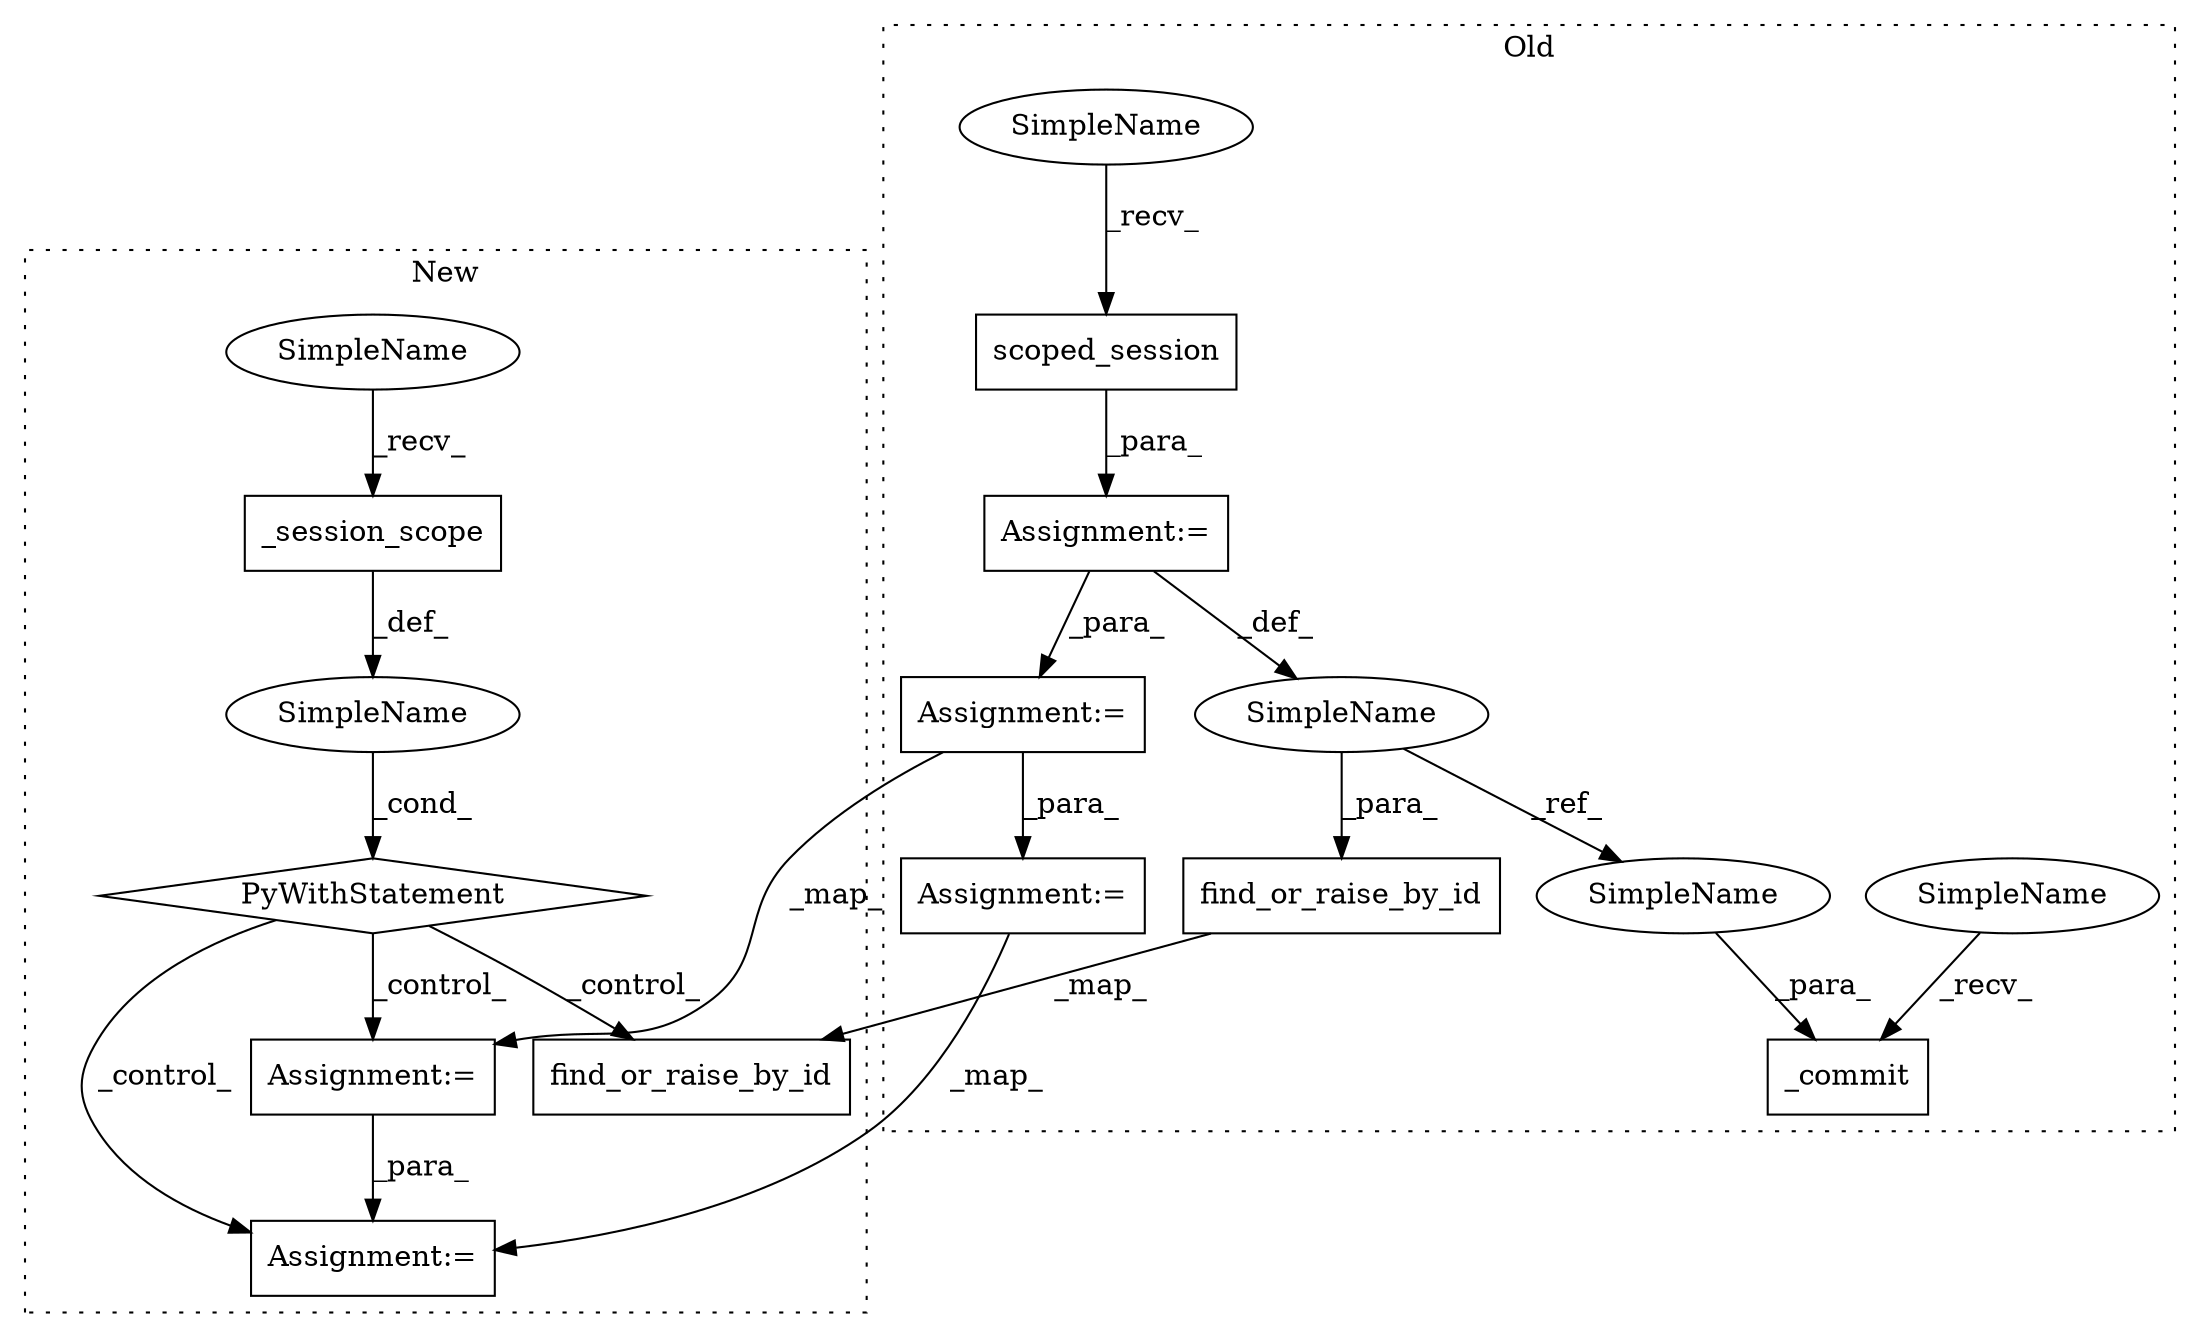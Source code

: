 digraph G {
subgraph cluster0 {
1 [label="_commit" a="32" s="9378,9393" l="8,1" shape="box"];
4 [label="scoped_session" a="32" s="8999" l="16" shape="box"];
5 [label="Assignment:=" a="7" s="8993" l="1" shape="box"];
8 [label="Assignment:=" a="7" s="9092" l="1" shape="box"];
10 [label="Assignment:=" a="7" s="9176" l="12" shape="box"];
12 [label="find_or_raise_by_id" a="32" s="9039,9075" l="20,1" shape="box"];
13 [label="SimpleName" a="42" s="8986" l="7" shape="ellipse"];
14 [label="SimpleName" a="42" s="9373" l="4" shape="ellipse"];
15 [label="SimpleName" a="42" s="8994" l="4" shape="ellipse"];
17 [label="SimpleName" a="42" s="9386" l="7" shape="ellipse"];
label = "Old";
style="dotted";
}
subgraph cluster1 {
2 [label="PyWithStatement" a="104" s="8997,9028" l="10,2" shape="diamond"];
3 [label="_session_scope" a="32" s="9012" l="16" shape="box"];
6 [label="SimpleName" a="42" s="" l="" shape="ellipse"];
7 [label="Assignment:=" a="7" s="9130" l="1" shape="box"];
9 [label="Assignment:=" a="7" s="9216" l="14" shape="box"];
11 [label="find_or_raise_by_id" a="32" s="9075,9111" l="20,1" shape="box"];
16 [label="SimpleName" a="42" s="9007" l="4" shape="ellipse"];
label = "New";
style="dotted";
}
2 -> 9 [label="_control_"];
2 -> 11 [label="_control_"];
2 -> 7 [label="_control_"];
3 -> 6 [label="_def_"];
4 -> 5 [label="_para_"];
5 -> 13 [label="_def_"];
5 -> 8 [label="_para_"];
6 -> 2 [label="_cond_"];
7 -> 9 [label="_para_"];
8 -> 10 [label="_para_"];
8 -> 7 [label="_map_"];
10 -> 9 [label="_map_"];
12 -> 11 [label="_map_"];
13 -> 12 [label="_para_"];
13 -> 17 [label="_ref_"];
14 -> 1 [label="_recv_"];
15 -> 4 [label="_recv_"];
16 -> 3 [label="_recv_"];
17 -> 1 [label="_para_"];
}